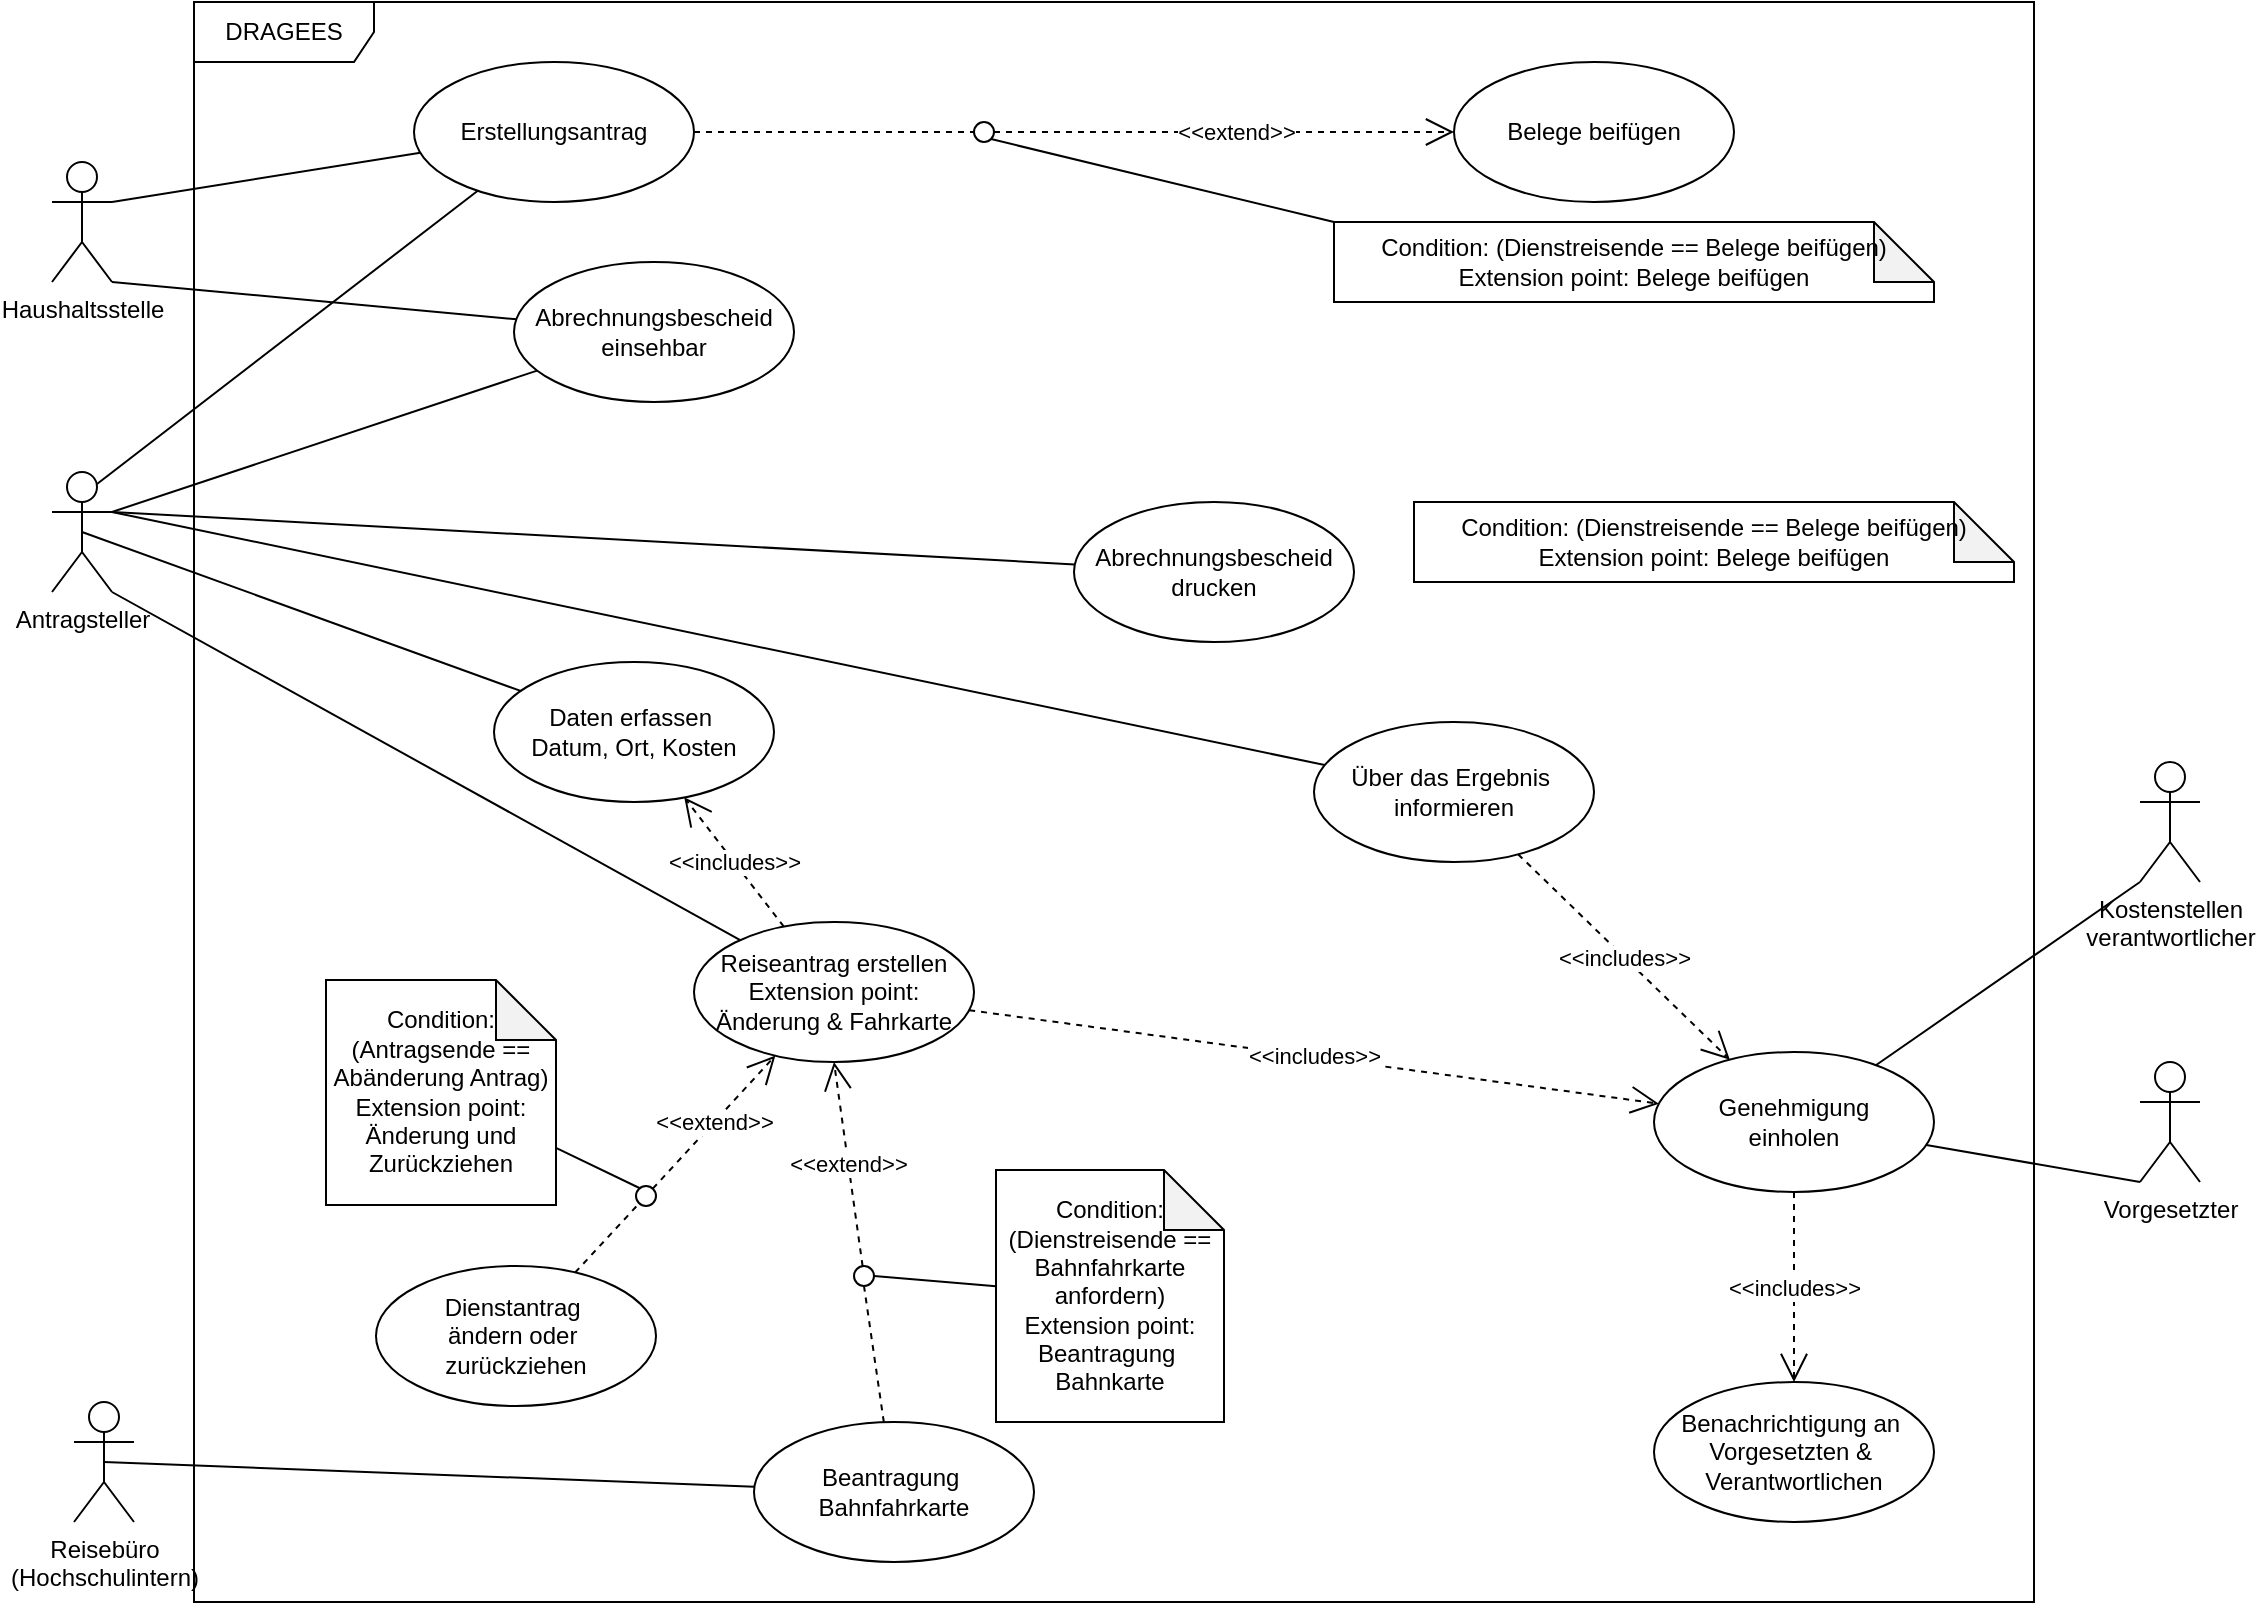 <mxfile>
    <diagram id="DUKfKug5vApFZQZ7h-Wh" name="Anwendungsdiagramm">
        <mxGraphModel dx="1035" dy="526" grid="1" gridSize="10" guides="1" tooltips="1" connect="1" arrows="1" fold="1" page="1" pageScale="1" pageWidth="1169" pageHeight="827" math="0" shadow="0">
            <root>
                <mxCell id="0"/>
                <mxCell id="1" parent="0"/>
                <mxCell id="34" value="DRAGEES" style="shape=umlFrame;whiteSpace=wrap;html=1;width=90;height=30;" parent="1" vertex="1">
                    <mxGeometry x="110" width="920" height="800" as="geometry"/>
                </mxCell>
                <mxCell id="2" value="Reiseantrag erstellen&lt;br&gt;Extension point: Änderung &amp;amp; Fahrkarte" style="ellipse;whiteSpace=wrap;html=1;" parent="1" vertex="1">
                    <mxGeometry x="360" y="460" width="140" height="70" as="geometry"/>
                </mxCell>
                <mxCell id="104" style="edgeStyle=none;html=1;exitX=1;exitY=1;exitDx=0;exitDy=0;exitPerimeter=0;endArrow=none;endFill=0;" parent="1" source="6" target="2" edge="1">
                    <mxGeometry relative="1" as="geometry"/>
                </mxCell>
                <mxCell id="105" style="edgeStyle=none;html=1;exitX=0.5;exitY=0.5;exitDx=0;exitDy=0;exitPerimeter=0;endArrow=none;endFill=0;" parent="1" source="6" target="102" edge="1">
                    <mxGeometry relative="1" as="geometry"/>
                </mxCell>
                <mxCell id="109" style="edgeStyle=none;html=1;exitX=1;exitY=0.333;exitDx=0;exitDy=0;exitPerimeter=0;endArrow=none;endFill=0;" parent="1" source="6" target="108" edge="1">
                    <mxGeometry relative="1" as="geometry"/>
                </mxCell>
                <mxCell id="127" style="edgeStyle=none;html=1;exitX=0.75;exitY=0.1;exitDx=0;exitDy=0;exitPerimeter=0;endArrow=none;endFill=0;" edge="1" parent="1" source="6" target="126">
                    <mxGeometry relative="1" as="geometry"/>
                </mxCell>
                <mxCell id="141" style="edgeStyle=none;html=1;exitX=1;exitY=0.333;exitDx=0;exitDy=0;exitPerimeter=0;endArrow=none;endFill=0;" edge="1" parent="1" source="6" target="140">
                    <mxGeometry relative="1" as="geometry"/>
                </mxCell>
                <mxCell id="147" style="edgeStyle=none;html=1;exitX=1;exitY=0.333;exitDx=0;exitDy=0;exitPerimeter=0;endArrow=none;endFill=0;" edge="1" parent="1" source="6" target="146">
                    <mxGeometry relative="1" as="geometry"/>
                </mxCell>
                <mxCell id="6" value="Antragsteller" style="shape=umlActor;verticalLabelPosition=bottom;verticalAlign=top;html=1;" parent="1" vertex="1">
                    <mxGeometry x="39" y="235" width="30" height="60" as="geometry"/>
                </mxCell>
                <mxCell id="13" value="Benachrichtigung an&amp;nbsp;&lt;br&gt;Vorgesetzten &amp;amp;&amp;nbsp;&lt;br&gt;Verantwortlichen" style="ellipse;whiteSpace=wrap;html=1;" parent="1" vertex="1">
                    <mxGeometry x="840" y="690" width="140" height="70" as="geometry"/>
                </mxCell>
                <mxCell id="56" style="edgeStyle=none;html=1;exitX=0;exitY=1;exitDx=0;exitDy=0;exitPerimeter=0;endArrow=none;endFill=0;" parent="1" source="14" target="19" edge="1">
                    <mxGeometry relative="1" as="geometry"/>
                </mxCell>
                <mxCell id="14" value="Vorgesetzter" style="shape=umlActor;verticalLabelPosition=bottom;verticalAlign=top;html=1;" parent="1" vertex="1">
                    <mxGeometry x="1083" y="530" width="30" height="60" as="geometry"/>
                </mxCell>
                <mxCell id="53" style="edgeStyle=none;html=1;exitX=0;exitY=1;exitDx=0;exitDy=0;exitPerimeter=0;endArrow=none;endFill=0;" parent="1" source="15" target="19" edge="1">
                    <mxGeometry relative="1" as="geometry"/>
                </mxCell>
                <mxCell id="15" value="Kostenstellen&lt;br&gt;verantwortlicher" style="shape=umlActor;verticalLabelPosition=bottom;verticalAlign=top;html=1;" parent="1" vertex="1">
                    <mxGeometry x="1083" y="380" width="30" height="60" as="geometry"/>
                </mxCell>
                <mxCell id="19" value="Genehmigung&lt;br&gt;einholen" style="ellipse;whiteSpace=wrap;html=1;" parent="1" vertex="1">
                    <mxGeometry x="840" y="525" width="140" height="70" as="geometry"/>
                </mxCell>
                <mxCell id="144" style="edgeStyle=none;html=1;exitX=0.5;exitY=0.5;exitDx=0;exitDy=0;exitPerimeter=0;endArrow=none;endFill=0;" edge="1" parent="1" source="62" target="80">
                    <mxGeometry relative="1" as="geometry"/>
                </mxCell>
                <mxCell id="62" value="Reisebüro&lt;br&gt;(Hochschulintern)" style="shape=umlActor;verticalLabelPosition=bottom;verticalAlign=top;html=1;" parent="1" vertex="1">
                    <mxGeometry x="50" y="700" width="30" height="60" as="geometry"/>
                </mxCell>
                <mxCell id="71" value="Dienstantrag&amp;nbsp;&lt;br&gt;ändern oder&amp;nbsp;&lt;br&gt;zurückziehen" style="ellipse;whiteSpace=wrap;html=1;" parent="1" vertex="1">
                    <mxGeometry x="201" y="632" width="140" height="70" as="geometry"/>
                </mxCell>
                <mxCell id="80" value="Beantragung&amp;nbsp;&lt;br&gt;Bahnfahrkarte" style="ellipse;whiteSpace=wrap;html=1;" parent="1" vertex="1">
                    <mxGeometry x="390" y="710" width="140" height="70" as="geometry"/>
                </mxCell>
                <mxCell id="142" style="edgeStyle=none;html=1;exitX=1;exitY=0.333;exitDx=0;exitDy=0;exitPerimeter=0;endArrow=none;endFill=0;" edge="1" parent="1" source="94" target="126">
                    <mxGeometry relative="1" as="geometry"/>
                </mxCell>
                <mxCell id="143" style="edgeStyle=none;html=1;exitX=1;exitY=1;exitDx=0;exitDy=0;exitPerimeter=0;endArrow=none;endFill=0;" edge="1" parent="1" source="94" target="140">
                    <mxGeometry relative="1" as="geometry"/>
                </mxCell>
                <mxCell id="94" value="Haushaltsstelle" style="shape=umlActor;verticalLabelPosition=bottom;verticalAlign=top;html=1;" parent="1" vertex="1">
                    <mxGeometry x="39" y="80" width="30" height="60" as="geometry"/>
                </mxCell>
                <mxCell id="99" value="&amp;lt;&amp;lt;includes&amp;gt;&amp;gt;" style="endArrow=open;endSize=12;dashed=1;html=1;" parent="1" source="19" target="13" edge="1">
                    <mxGeometry width="160" relative="1" as="geometry">
                        <mxPoint x="470" y="540" as="sourcePoint"/>
                        <mxPoint x="630" y="540" as="targetPoint"/>
                    </mxGeometry>
                </mxCell>
                <mxCell id="102" value="Daten erfassen&amp;nbsp;&lt;br&gt;Datum, Ort, Kosten" style="ellipse;whiteSpace=wrap;html=1;" parent="1" vertex="1">
                    <mxGeometry x="260" y="330" width="140" height="70" as="geometry"/>
                </mxCell>
                <mxCell id="107" value="&amp;lt;&amp;lt;includes&amp;gt;&amp;gt;" style="endArrow=open;endSize=12;dashed=1;html=1;" parent="1" source="2" target="102" edge="1">
                    <mxGeometry width="160" relative="1" as="geometry">
                        <mxPoint x="450" y="345" as="sourcePoint"/>
                        <mxPoint x="610" y="345" as="targetPoint"/>
                    </mxGeometry>
                </mxCell>
                <mxCell id="108" value="Über das Ergebnis&amp;nbsp;&lt;br&gt;informieren" style="ellipse;whiteSpace=wrap;html=1;" parent="1" vertex="1">
                    <mxGeometry x="670" y="360" width="140" height="70" as="geometry"/>
                </mxCell>
                <mxCell id="110" value="&amp;lt;&amp;lt;includes&amp;gt;&amp;gt;" style="endArrow=open;endSize=12;dashed=1;html=1;" parent="1" source="2" target="19" edge="1">
                    <mxGeometry width="160" relative="1" as="geometry">
                        <mxPoint x="550" y="290" as="sourcePoint"/>
                        <mxPoint x="710" y="290" as="targetPoint"/>
                    </mxGeometry>
                </mxCell>
                <mxCell id="111" value="&amp;lt;&amp;lt;includes&amp;gt;&amp;gt;" style="endArrow=open;endSize=12;dashed=1;html=1;" edge="1" parent="1" source="108" target="19">
                    <mxGeometry width="160" relative="1" as="geometry">
                        <mxPoint x="610" y="320" as="sourcePoint"/>
                        <mxPoint x="770" y="320" as="targetPoint"/>
                    </mxGeometry>
                </mxCell>
                <mxCell id="118" value="" style="edgeStyle=none;html=1;endArrow=none;endFill=0;entryX=1;entryY=0.5;entryDx=0;entryDy=0;" edge="1" parent="1" source="114" target="119">
                    <mxGeometry relative="1" as="geometry">
                        <mxPoint x="341" y="592" as="targetPoint"/>
                    </mxGeometry>
                </mxCell>
                <mxCell id="114" value="Condition: (Antragsende == Abänderung Antrag)&lt;br&gt;Extension point: Änderung und Zurückziehen" style="shape=note;whiteSpace=wrap;html=1;backgroundOutline=1;darkOpacity=0.05;direction=east;" vertex="1" parent="1">
                    <mxGeometry x="176" y="489" width="115" height="112.5" as="geometry"/>
                </mxCell>
                <mxCell id="115" value="&amp;lt;&amp;lt;extend&amp;gt;&amp;gt;" style="endArrow=open;endSize=12;dashed=1;html=1;startArrow=none;" edge="1" parent="1" source="119" target="2">
                    <mxGeometry width="160" relative="1" as="geometry">
                        <mxPoint x="261" y="542" as="sourcePoint"/>
                        <mxPoint x="421" y="542" as="targetPoint"/>
                    </mxGeometry>
                </mxCell>
                <mxCell id="119" value="" style="ellipse;whiteSpace=wrap;html=1;aspect=fixed;" vertex="1" parent="1">
                    <mxGeometry x="331" y="592" width="10" height="10" as="geometry"/>
                </mxCell>
                <mxCell id="120" value="" style="endArrow=none;endSize=12;dashed=1;html=1;" edge="1" parent="1" source="71" target="119">
                    <mxGeometry width="160" relative="1" as="geometry">
                        <mxPoint x="301.67" y="635.538" as="sourcePoint"/>
                        <mxPoint x="430.359" y="503.469" as="targetPoint"/>
                    </mxGeometry>
                </mxCell>
                <mxCell id="121" value="&amp;lt;&amp;lt;extend&amp;gt;&amp;gt;" style="endArrow=open;endSize=12;dashed=1;html=1;startArrow=none;entryX=0.5;entryY=1;entryDx=0;entryDy=0;" edge="1" parent="1" source="123" target="2">
                    <mxGeometry width="160" relative="1" as="geometry">
                        <mxPoint x="349.536" y="603.464" as="sourcePoint"/>
                        <mxPoint x="439.695" y="513.305" as="targetPoint"/>
                    </mxGeometry>
                </mxCell>
                <mxCell id="122" value="Condition: (Dienstreisende == Bahnfahrkarte anfordern)&lt;br&gt;Extension point: Beantragung&amp;nbsp;&lt;br&gt;Bahnkarte" style="shape=note;whiteSpace=wrap;html=1;backgroundOutline=1;darkOpacity=0.05;direction=east;" vertex="1" parent="1">
                    <mxGeometry x="511" y="584" width="114" height="126" as="geometry"/>
                </mxCell>
                <mxCell id="123" value="" style="ellipse;whiteSpace=wrap;html=1;aspect=fixed;" vertex="1" parent="1">
                    <mxGeometry x="440" y="632" width="10" height="10" as="geometry"/>
                </mxCell>
                <mxCell id="124" value="" style="endArrow=none;endSize=12;dashed=1;html=1;startArrow=none;entryX=0.5;entryY=1;entryDx=0;entryDy=0;" edge="1" parent="1" source="80" target="123">
                    <mxGeometry width="160" relative="1" as="geometry">
                        <mxPoint x="460" y="640" as="sourcePoint"/>
                        <mxPoint x="460" y="475" as="targetPoint"/>
                    </mxGeometry>
                </mxCell>
                <mxCell id="125" value="" style="edgeStyle=none;html=1;endArrow=none;endFill=0;exitX=1;exitY=0.5;exitDx=0;exitDy=0;" edge="1" parent="1" source="123" target="122">
                    <mxGeometry relative="1" as="geometry">
                        <mxPoint x="491" y="665.93" as="sourcePoint"/>
                        <mxPoint x="541.0" y="690" as="targetPoint"/>
                    </mxGeometry>
                </mxCell>
                <mxCell id="126" value="Erstellungsantrag" style="ellipse;whiteSpace=wrap;html=1;" vertex="1" parent="1">
                    <mxGeometry x="220" y="30" width="140" height="70" as="geometry"/>
                </mxCell>
                <mxCell id="128" value="Belege beifügen" style="ellipse;whiteSpace=wrap;html=1;" vertex="1" parent="1">
                    <mxGeometry x="740" y="30" width="140" height="70" as="geometry"/>
                </mxCell>
                <mxCell id="129" value="&amp;lt;&amp;lt;extend&amp;gt;&amp;gt;" style="endArrow=open;endSize=12;dashed=1;html=1;startArrow=none;" edge="1" parent="1" source="131" target="128">
                    <mxGeometry x="0.047" width="160" relative="1" as="geometry">
                        <mxPoint x="360" y="80" as="sourcePoint"/>
                        <mxPoint x="520" y="80" as="targetPoint"/>
                        <mxPoint as="offset"/>
                    </mxGeometry>
                </mxCell>
                <mxCell id="130" value="Condition: (Dienstreisende == Belege beifügen)&lt;br&gt;Extension point: Belege beifügen" style="shape=note;whiteSpace=wrap;html=1;backgroundOutline=1;darkOpacity=0.05;direction=east;" vertex="1" parent="1">
                    <mxGeometry x="680" y="110" width="300" height="40" as="geometry"/>
                </mxCell>
                <mxCell id="133" style="edgeStyle=none;html=1;exitX=1;exitY=1;exitDx=0;exitDy=0;entryX=0;entryY=0;entryDx=0;entryDy=0;entryPerimeter=0;endArrow=none;endFill=0;" edge="1" parent="1" source="131" target="130">
                    <mxGeometry relative="1" as="geometry"/>
                </mxCell>
                <mxCell id="131" value="" style="ellipse;whiteSpace=wrap;html=1;aspect=fixed;" vertex="1" parent="1">
                    <mxGeometry x="500" y="60" width="10" height="10" as="geometry"/>
                </mxCell>
                <mxCell id="132" value="" style="endArrow=none;endSize=12;dashed=1;html=1;" edge="1" parent="1" source="126" target="131">
                    <mxGeometry x="0.047" width="160" relative="1" as="geometry">
                        <mxPoint x="329.053" y="89.263" as="sourcePoint"/>
                        <mxPoint x="541.006" y="70.914" as="targetPoint"/>
                        <mxPoint as="offset"/>
                    </mxGeometry>
                </mxCell>
                <mxCell id="140" value="Abrechnungsbescheid&lt;br&gt;einsehbar" style="ellipse;whiteSpace=wrap;html=1;" vertex="1" parent="1">
                    <mxGeometry x="270" y="130" width="140" height="70" as="geometry"/>
                </mxCell>
                <mxCell id="146" value="Abrechnungsbescheid&lt;br&gt;drucken" style="ellipse;whiteSpace=wrap;html=1;" vertex="1" parent="1">
                    <mxGeometry x="550" y="250" width="140" height="70" as="geometry"/>
                </mxCell>
                <mxCell id="148" value="Condition: (Dienstreisende == Belege beifügen)&lt;br&gt;Extension point: Belege beifügen" style="shape=note;whiteSpace=wrap;html=1;backgroundOutline=1;darkOpacity=0.05;direction=east;" vertex="1" parent="1">
                    <mxGeometry x="720" y="250" width="300" height="40" as="geometry"/>
                </mxCell>
            </root>
        </mxGraphModel>
    </diagram>
</mxfile>